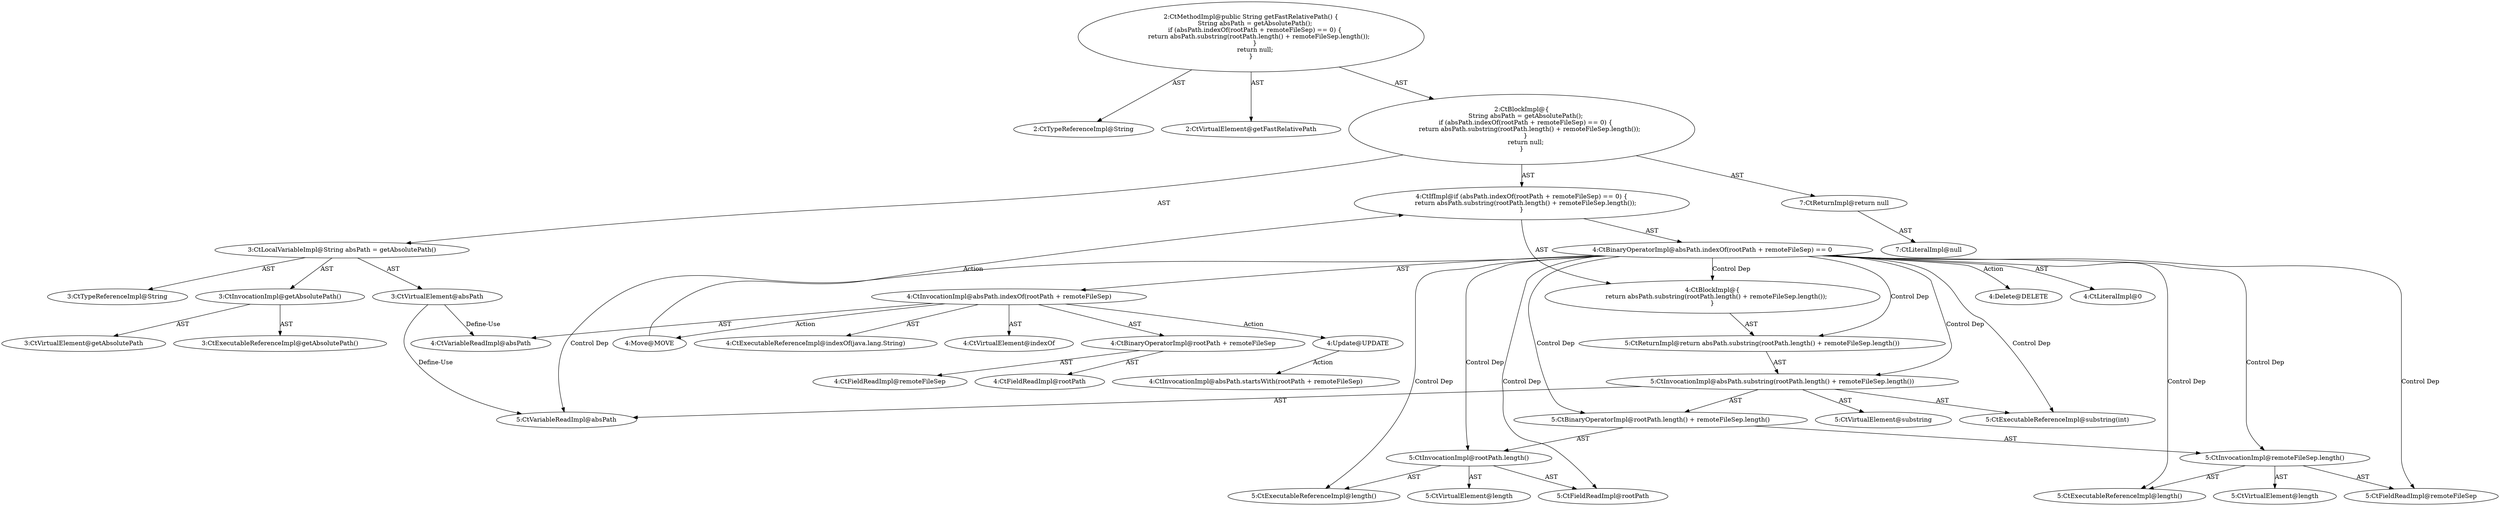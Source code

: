 digraph "getFastRelativePath#?" {
0 [label="2:CtTypeReferenceImpl@String" shape=ellipse]
1 [label="2:CtVirtualElement@getFastRelativePath" shape=ellipse]
2 [label="3:CtTypeReferenceImpl@String" shape=ellipse]
3 [label="3:CtExecutableReferenceImpl@getAbsolutePath()" shape=ellipse]
4 [label="3:CtVirtualElement@getAbsolutePath" shape=ellipse]
5 [label="3:CtInvocationImpl@getAbsolutePath()" shape=ellipse]
6 [label="3:CtVirtualElement@absPath" shape=ellipse]
7 [label="3:CtLocalVariableImpl@String absPath = getAbsolutePath()" shape=ellipse]
8 [label="4:CtExecutableReferenceImpl@indexOf(java.lang.String)" shape=ellipse]
9 [label="4:CtVirtualElement@indexOf" shape=ellipse]
10 [label="4:CtVariableReadImpl@absPath" shape=ellipse]
11 [label="4:CtFieldReadImpl@rootPath" shape=ellipse]
12 [label="4:CtFieldReadImpl@remoteFileSep" shape=ellipse]
13 [label="4:CtBinaryOperatorImpl@rootPath + remoteFileSep" shape=ellipse]
14 [label="4:CtInvocationImpl@absPath.indexOf(rootPath + remoteFileSep)" shape=ellipse]
15 [label="4:CtLiteralImpl@0" shape=ellipse]
16 [label="4:CtBinaryOperatorImpl@absPath.indexOf(rootPath + remoteFileSep) == 0" shape=ellipse]
17 [label="5:CtExecutableReferenceImpl@substring(int)" shape=ellipse]
18 [label="5:CtVirtualElement@substring" shape=ellipse]
19 [label="5:CtVariableReadImpl@absPath" shape=ellipse]
20 [label="5:CtExecutableReferenceImpl@length()" shape=ellipse]
21 [label="5:CtVirtualElement@length" shape=ellipse]
22 [label="5:CtFieldReadImpl@rootPath" shape=ellipse]
23 [label="5:CtInvocationImpl@rootPath.length()" shape=ellipse]
24 [label="5:CtExecutableReferenceImpl@length()" shape=ellipse]
25 [label="5:CtVirtualElement@length" shape=ellipse]
26 [label="5:CtFieldReadImpl@remoteFileSep" shape=ellipse]
27 [label="5:CtInvocationImpl@remoteFileSep.length()" shape=ellipse]
28 [label="5:CtBinaryOperatorImpl@rootPath.length() + remoteFileSep.length()" shape=ellipse]
29 [label="5:CtInvocationImpl@absPath.substring(rootPath.length() + remoteFileSep.length())" shape=ellipse]
30 [label="5:CtReturnImpl@return absPath.substring(rootPath.length() + remoteFileSep.length())" shape=ellipse]
31 [label="4:CtBlockImpl@\{
    return absPath.substring(rootPath.length() + remoteFileSep.length());
\}" shape=ellipse]
32 [label="4:CtIfImpl@if (absPath.indexOf(rootPath + remoteFileSep) == 0) \{
    return absPath.substring(rootPath.length() + remoteFileSep.length());
\}" shape=ellipse]
33 [label="7:CtLiteralImpl@null" shape=ellipse]
34 [label="7:CtReturnImpl@return null" shape=ellipse]
35 [label="2:CtBlockImpl@\{
    String absPath = getAbsolutePath();
    if (absPath.indexOf(rootPath + remoteFileSep) == 0) \{
        return absPath.substring(rootPath.length() + remoteFileSep.length());
    \}
    return null;
\}" shape=ellipse]
36 [label="2:CtMethodImpl@public String getFastRelativePath() \{
    String absPath = getAbsolutePath();
    if (absPath.indexOf(rootPath + remoteFileSep) == 0) \{
        return absPath.substring(rootPath.length() + remoteFileSep.length());
    \}
    return null;
\}" shape=ellipse]
37 [label="4:Update@UPDATE" shape=ellipse]
38 [label="4:CtInvocationImpl@absPath.startsWith(rootPath + remoteFileSep)" shape=ellipse]
39 [label="4:Delete@DELETE" shape=ellipse]
40 [label="4:Move@MOVE" shape=ellipse]
5 -> 4 [label="AST"];
5 -> 3 [label="AST"];
6 -> 10 [label="Define-Use"];
6 -> 19 [label="Define-Use"];
7 -> 6 [label="AST"];
7 -> 2 [label="AST"];
7 -> 5 [label="AST"];
13 -> 11 [label="AST"];
13 -> 12 [label="AST"];
14 -> 9 [label="AST"];
14 -> 10 [label="AST"];
14 -> 8 [label="AST"];
14 -> 13 [label="AST"];
14 -> 37 [label="Action"];
14 -> 40 [label="Action"];
16 -> 14 [label="AST"];
16 -> 15 [label="AST"];
16 -> 31 [label="Control Dep"];
16 -> 30 [label="Control Dep"];
16 -> 29 [label="Control Dep"];
16 -> 17 [label="Control Dep"];
16 -> 19 [label="Control Dep"];
16 -> 28 [label="Control Dep"];
16 -> 23 [label="Control Dep"];
16 -> 20 [label="Control Dep"];
16 -> 22 [label="Control Dep"];
16 -> 27 [label="Control Dep"];
16 -> 24 [label="Control Dep"];
16 -> 26 [label="Control Dep"];
16 -> 39 [label="Action"];
23 -> 21 [label="AST"];
23 -> 22 [label="AST"];
23 -> 20 [label="AST"];
27 -> 25 [label="AST"];
27 -> 26 [label="AST"];
27 -> 24 [label="AST"];
28 -> 23 [label="AST"];
28 -> 27 [label="AST"];
29 -> 18 [label="AST"];
29 -> 19 [label="AST"];
29 -> 17 [label="AST"];
29 -> 28 [label="AST"];
30 -> 29 [label="AST"];
31 -> 30 [label="AST"];
32 -> 16 [label="AST"];
32 -> 31 [label="AST"];
34 -> 33 [label="AST"];
35 -> 7 [label="AST"];
35 -> 32 [label="AST"];
35 -> 34 [label="AST"];
36 -> 1 [label="AST"];
36 -> 0 [label="AST"];
36 -> 35 [label="AST"];
37 -> 38 [label="Action"];
40 -> 32 [label="Action"];
}